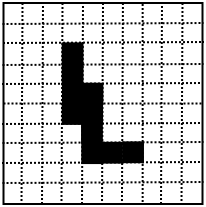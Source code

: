 <?xml version="1.0" encoding="UTF-8"?>
<dia:diagram xmlns:dia="http://www.lysator.liu.se/~alla/dia/">
  <dia:layer name="Background" visible="true" active="true">
    <dia:object type="Standard - Box" version="0" id="O0">
      <dia:attribute name="obj_pos">
        <dia:point val="10.05,5"/>
      </dia:attribute>
      <dia:attribute name="obj_bb">
        <dia:rectangle val="10,4.95;20.05,15.1"/>
      </dia:attribute>
      <dia:attribute name="elem_corner">
        <dia:point val="10.05,5"/>
      </dia:attribute>
      <dia:attribute name="elem_width">
        <dia:real val="9.95"/>
      </dia:attribute>
      <dia:attribute name="elem_height">
        <dia:real val="10.05"/>
      </dia:attribute>
      <dia:attribute name="show_background">
        <dia:boolean val="true"/>
      </dia:attribute>
    </dia:object>
    <dia:object type="Standard - Line" version="0" id="O1">
      <dia:attribute name="obj_pos">
        <dia:point val="16.021,5"/>
      </dia:attribute>
      <dia:attribute name="obj_bb">
        <dia:rectangle val="15.921,4.95;16.072,15.1"/>
      </dia:attribute>
      <dia:attribute name="conn_endpoints">
        <dia:point val="16.021,5"/>
        <dia:point val="15.972,15.05"/>
      </dia:attribute>
      <dia:attribute name="numcp">
        <dia:int val="1"/>
      </dia:attribute>
      <dia:attribute name="line_style">
        <dia:enum val="4"/>
      </dia:attribute>
    </dia:object>
    <dia:object type="Standard - Line" version="0" id="O2">
      <dia:attribute name="obj_pos">
        <dia:point val="15.025,5"/>
      </dia:attribute>
      <dia:attribute name="obj_bb">
        <dia:rectangle val="14.925,4.95;15.075,15.15"/>
      </dia:attribute>
      <dia:attribute name="conn_endpoints">
        <dia:point val="15.025,5"/>
        <dia:point val="14.975,15.1"/>
      </dia:attribute>
      <dia:attribute name="numcp">
        <dia:int val="1"/>
      </dia:attribute>
      <dia:attribute name="line_style">
        <dia:enum val="4"/>
      </dia:attribute>
      <dia:connections>
        <dia:connection handle="0" to="O0" connection="1"/>
      </dia:connections>
    </dia:object>
    <dia:object type="Standard - Line" version="0" id="O3">
      <dia:attribute name="obj_pos">
        <dia:point val="17.007,5.05"/>
      </dia:attribute>
      <dia:attribute name="obj_bb">
        <dia:rectangle val="16.957,5.0;17.057,15.1"/>
      </dia:attribute>
      <dia:attribute name="conn_endpoints">
        <dia:point val="17.007,5.05"/>
        <dia:point val="17.007,15.05"/>
      </dia:attribute>
      <dia:attribute name="numcp">
        <dia:int val="1"/>
      </dia:attribute>
      <dia:attribute name="line_style">
        <dia:enum val="4"/>
      </dia:attribute>
    </dia:object>
    <dia:object type="Standard - Line" version="0" id="O4">
      <dia:attribute name="obj_pos">
        <dia:point val="17.975,4.95"/>
      </dia:attribute>
      <dia:attribute name="obj_bb">
        <dia:rectangle val="17.875,4.9;18.026,15.05"/>
      </dia:attribute>
      <dia:attribute name="conn_endpoints">
        <dia:point val="17.975,4.95"/>
        <dia:point val="17.925,15.0"/>
      </dia:attribute>
      <dia:attribute name="numcp">
        <dia:int val="1"/>
      </dia:attribute>
      <dia:attribute name="line_style">
        <dia:enum val="4"/>
      </dia:attribute>
    </dia:object>
    <dia:object type="Standard - Line" version="0" id="O5">
      <dia:attribute name="obj_pos">
        <dia:point val="19.0,5.0"/>
      </dia:attribute>
      <dia:attribute name="obj_bb">
        <dia:rectangle val="18.9,4.95;19.05,15.101"/>
      </dia:attribute>
      <dia:attribute name="conn_endpoints">
        <dia:point val="19.0,5.0"/>
        <dia:point val="18.95,15.05"/>
      </dia:attribute>
      <dia:attribute name="numcp">
        <dia:int val="1"/>
      </dia:attribute>
      <dia:attribute name="line_style">
        <dia:enum val="4"/>
      </dia:attribute>
    </dia:object>
    <dia:object type="Standard - Line" version="0" id="O6">
      <dia:attribute name="obj_pos">
        <dia:point val="14.025,4.95"/>
      </dia:attribute>
      <dia:attribute name="obj_bb">
        <dia:rectangle val="13.925,4.9;14.075,15.05"/>
      </dia:attribute>
      <dia:attribute name="conn_endpoints">
        <dia:point val="14.025,4.95"/>
        <dia:point val="13.975,15.0"/>
      </dia:attribute>
      <dia:attribute name="numcp">
        <dia:int val="1"/>
      </dia:attribute>
      <dia:attribute name="line_style">
        <dia:enum val="4"/>
      </dia:attribute>
    </dia:object>
    <dia:object type="Standard - Line" version="0" id="O7">
      <dia:attribute name="obj_pos">
        <dia:point val="13.0,5.0"/>
      </dia:attribute>
      <dia:attribute name="obj_bb">
        <dia:rectangle val="12.9,4.95;13.05,15.101"/>
      </dia:attribute>
      <dia:attribute name="conn_endpoints">
        <dia:point val="13.0,5.0"/>
        <dia:point val="12.95,15.05"/>
      </dia:attribute>
      <dia:attribute name="numcp">
        <dia:int val="1"/>
      </dia:attribute>
      <dia:attribute name="line_style">
        <dia:enum val="4"/>
      </dia:attribute>
    </dia:object>
    <dia:object type="Standard - Line" version="0" id="O8">
      <dia:attribute name="obj_pos">
        <dia:point val="12.025,4.95"/>
      </dia:attribute>
      <dia:attribute name="obj_bb">
        <dia:rectangle val="11.925,4.9;12.075,15.05"/>
      </dia:attribute>
      <dia:attribute name="conn_endpoints">
        <dia:point val="12.025,4.95"/>
        <dia:point val="11.975,15.0"/>
      </dia:attribute>
      <dia:attribute name="numcp">
        <dia:int val="1"/>
      </dia:attribute>
      <dia:attribute name="line_style">
        <dia:enum val="4"/>
      </dia:attribute>
    </dia:object>
    <dia:object type="Standard - Line" version="0" id="O9">
      <dia:attribute name="obj_pos">
        <dia:point val="11.0,5.0"/>
      </dia:attribute>
      <dia:attribute name="obj_bb">
        <dia:rectangle val="10.9,4.95;11.05,15.101"/>
      </dia:attribute>
      <dia:attribute name="conn_endpoints">
        <dia:point val="11.0,5.0"/>
        <dia:point val="10.95,15.05"/>
      </dia:attribute>
      <dia:attribute name="numcp">
        <dia:int val="1"/>
      </dia:attribute>
      <dia:attribute name="line_style">
        <dia:enum val="4"/>
      </dia:attribute>
    </dia:object>
    <dia:object type="Standard - Line" version="0" id="O10">
      <dia:attribute name="obj_pos">
        <dia:point val="10,6.05"/>
      </dia:attribute>
      <dia:attribute name="obj_bb">
        <dia:rectangle val="9.95,5.95;20.1,6.1"/>
      </dia:attribute>
      <dia:attribute name="conn_endpoints">
        <dia:point val="10,6.05"/>
        <dia:point val="20.05,6"/>
      </dia:attribute>
      <dia:attribute name="numcp">
        <dia:int val="1"/>
      </dia:attribute>
      <dia:attribute name="line_width">
        <dia:real val="0.1"/>
      </dia:attribute>
      <dia:attribute name="line_style">
        <dia:enum val="4"/>
      </dia:attribute>
    </dia:object>
    <dia:object type="Standard - Line" version="0" id="O11">
      <dia:attribute name="obj_pos">
        <dia:point val="10.025,7.0"/>
      </dia:attribute>
      <dia:attribute name="obj_bb">
        <dia:rectangle val="9.975,6.9;20.125,7.051"/>
      </dia:attribute>
      <dia:attribute name="conn_endpoints">
        <dia:point val="10.025,7.0"/>
        <dia:point val="20.075,6.95"/>
      </dia:attribute>
      <dia:attribute name="numcp">
        <dia:int val="1"/>
      </dia:attribute>
      <dia:attribute name="line_style">
        <dia:enum val="4"/>
      </dia:attribute>
    </dia:object>
    <dia:object type="Standard - Line" version="0" id="O12">
      <dia:attribute name="obj_pos">
        <dia:point val="10.0,8.1"/>
      </dia:attribute>
      <dia:attribute name="obj_bb">
        <dia:rectangle val="9.95,8;20.101,8.15"/>
      </dia:attribute>
      <dia:attribute name="conn_endpoints">
        <dia:point val="10.0,8.1"/>
        <dia:point val="20.05,8.05"/>
      </dia:attribute>
      <dia:attribute name="numcp">
        <dia:int val="1"/>
      </dia:attribute>
      <dia:attribute name="line_style">
        <dia:enum val="4"/>
      </dia:attribute>
    </dia:object>
    <dia:object type="Standard - Line" version="0" id="O13">
      <dia:attribute name="obj_pos">
        <dia:point val="9.975,9.05"/>
      </dia:attribute>
      <dia:attribute name="obj_bb">
        <dia:rectangle val="9.925,8.95;20.076,9.101"/>
      </dia:attribute>
      <dia:attribute name="conn_endpoints">
        <dia:point val="9.975,9.05"/>
        <dia:point val="20.025,9.0"/>
      </dia:attribute>
      <dia:attribute name="numcp">
        <dia:int val="1"/>
      </dia:attribute>
      <dia:attribute name="line_style">
        <dia:enum val="4"/>
      </dia:attribute>
    </dia:object>
    <dia:object type="Standard - Line" version="0" id="O14">
      <dia:attribute name="obj_pos">
        <dia:point val="10.05,10.025"/>
      </dia:attribute>
      <dia:attribute name="obj_bb">
        <dia:rectangle val="10,9.975;20.05,10.075"/>
      </dia:attribute>
      <dia:attribute name="conn_endpoints">
        <dia:point val="10.05,10.025"/>
        <dia:point val="20,10.025"/>
      </dia:attribute>
      <dia:attribute name="numcp">
        <dia:int val="1"/>
      </dia:attribute>
      <dia:attribute name="line_style">
        <dia:enum val="4"/>
      </dia:attribute>
      <dia:connections>
        <dia:connection handle="0" to="O0" connection="3"/>
        <dia:connection handle="1" to="O0" connection="4"/>
      </dia:connections>
    </dia:object>
    <dia:object type="Standard - Line" version="0" id="O15">
      <dia:attribute name="obj_pos">
        <dia:point val="9.975,11.05"/>
      </dia:attribute>
      <dia:attribute name="obj_bb">
        <dia:rectangle val="9.925,10.95;20.076,11.101"/>
      </dia:attribute>
      <dia:attribute name="conn_endpoints">
        <dia:point val="9.975,11.05"/>
        <dia:point val="20.025,11.0"/>
      </dia:attribute>
      <dia:attribute name="numcp">
        <dia:int val="1"/>
      </dia:attribute>
      <dia:attribute name="line_style">
        <dia:enum val="4"/>
      </dia:attribute>
    </dia:object>
    <dia:object type="Standard - Line" version="0" id="O16">
      <dia:attribute name="obj_pos">
        <dia:point val="10.0,12.0"/>
      </dia:attribute>
      <dia:attribute name="obj_bb">
        <dia:rectangle val="9.95,11.9;20.101,12.05"/>
      </dia:attribute>
      <dia:attribute name="conn_endpoints">
        <dia:point val="10.0,12.0"/>
        <dia:point val="20.05,11.95"/>
      </dia:attribute>
      <dia:attribute name="numcp">
        <dia:int val="1"/>
      </dia:attribute>
      <dia:attribute name="line_style">
        <dia:enum val="4"/>
      </dia:attribute>
    </dia:object>
    <dia:object type="Standard - Line" version="0" id="O17">
      <dia:attribute name="obj_pos">
        <dia:point val="9.975,13.0"/>
      </dia:attribute>
      <dia:attribute name="obj_bb">
        <dia:rectangle val="9.925,12.9;20.076,13.05"/>
      </dia:attribute>
      <dia:attribute name="conn_endpoints">
        <dia:point val="9.975,13.0"/>
        <dia:point val="20.025,12.95"/>
      </dia:attribute>
      <dia:attribute name="numcp">
        <dia:int val="1"/>
      </dia:attribute>
      <dia:attribute name="line_style">
        <dia:enum val="4"/>
      </dia:attribute>
    </dia:object>
    <dia:object type="Standard - Line" version="0" id="O18">
      <dia:attribute name="obj_pos">
        <dia:point val="10.0,14.0"/>
      </dia:attribute>
      <dia:attribute name="obj_bb">
        <dia:rectangle val="9.95,13.9;20.101,14.05"/>
      </dia:attribute>
      <dia:attribute name="conn_endpoints">
        <dia:point val="10.0,14.0"/>
        <dia:point val="20.05,13.95"/>
      </dia:attribute>
      <dia:attribute name="numcp">
        <dia:int val="1"/>
      </dia:attribute>
      <dia:attribute name="line_style">
        <dia:enum val="4"/>
      </dia:attribute>
    </dia:object>
    <dia:object type="Standard - Box" version="0" id="O19">
      <dia:attribute name="obj_pos">
        <dia:point val="14.003,9.035"/>
      </dia:attribute>
      <dia:attribute name="obj_bb">
        <dia:rectangle val="13.953,8.985;15.043,10.075"/>
      </dia:attribute>
      <dia:attribute name="elem_corner">
        <dia:point val="14.003,9.035"/>
      </dia:attribute>
      <dia:attribute name="elem_width">
        <dia:real val="0.99"/>
      </dia:attribute>
      <dia:attribute name="elem_height">
        <dia:real val="0.99"/>
      </dia:attribute>
      <dia:attribute name="border_width">
        <dia:real val="0.1"/>
      </dia:attribute>
      <dia:attribute name="inner_color">
        <dia:color val="#000000"/>
      </dia:attribute>
      <dia:attribute name="show_background">
        <dia:boolean val="true"/>
      </dia:attribute>
    </dia:object>
    <dia:object type="Standard - Box" version="0" id="O20">
      <dia:attribute name="obj_pos">
        <dia:point val="13.009,8.095"/>
      </dia:attribute>
      <dia:attribute name="obj_bb">
        <dia:rectangle val="12.959,8.045;14.049,9.135"/>
      </dia:attribute>
      <dia:attribute name="elem_corner">
        <dia:point val="13.009,8.095"/>
      </dia:attribute>
      <dia:attribute name="elem_width">
        <dia:real val="0.99"/>
      </dia:attribute>
      <dia:attribute name="elem_height">
        <dia:real val="0.99"/>
      </dia:attribute>
      <dia:attribute name="border_width">
        <dia:real val="0.1"/>
      </dia:attribute>
      <dia:attribute name="inner_color">
        <dia:color val="#000000"/>
      </dia:attribute>
      <dia:attribute name="show_background">
        <dia:boolean val="true"/>
      </dia:attribute>
    </dia:object>
    <dia:object type="Standard - Box" version="0" id="O21">
      <dia:attribute name="obj_pos">
        <dia:point val="13.02,9.064"/>
      </dia:attribute>
      <dia:attribute name="obj_bb">
        <dia:rectangle val="12.97,9.014;14.06,10.104"/>
      </dia:attribute>
      <dia:attribute name="elem_corner">
        <dia:point val="13.02,9.064"/>
      </dia:attribute>
      <dia:attribute name="elem_width">
        <dia:real val="0.99"/>
      </dia:attribute>
      <dia:attribute name="elem_height">
        <dia:real val="0.99"/>
      </dia:attribute>
      <dia:attribute name="border_width">
        <dia:real val="0.1"/>
      </dia:attribute>
      <dia:attribute name="inner_color">
        <dia:color val="#000000"/>
      </dia:attribute>
      <dia:attribute name="show_background">
        <dia:boolean val="true"/>
      </dia:attribute>
    </dia:object>
    <dia:object type="Standard - Box" version="0" id="O22">
      <dia:attribute name="obj_pos">
        <dia:point val="13.009,10.054"/>
      </dia:attribute>
      <dia:attribute name="obj_bb">
        <dia:rectangle val="12.959,10.004;14.049,11.094"/>
      </dia:attribute>
      <dia:attribute name="elem_corner">
        <dia:point val="13.009,10.054"/>
      </dia:attribute>
      <dia:attribute name="elem_width">
        <dia:real val="0.99"/>
      </dia:attribute>
      <dia:attribute name="elem_height">
        <dia:real val="0.99"/>
      </dia:attribute>
      <dia:attribute name="border_width">
        <dia:real val="0.1"/>
      </dia:attribute>
      <dia:attribute name="inner_color">
        <dia:color val="#000000"/>
      </dia:attribute>
      <dia:attribute name="show_background">
        <dia:boolean val="true"/>
      </dia:attribute>
    </dia:object>
    <dia:object type="Standard - Box" version="0" id="O23">
      <dia:attribute name="obj_pos">
        <dia:point val="13.988,10.054"/>
      </dia:attribute>
      <dia:attribute name="obj_bb">
        <dia:rectangle val="13.938,10.004;15.028,11.094"/>
      </dia:attribute>
      <dia:attribute name="elem_corner">
        <dia:point val="13.988,10.054"/>
      </dia:attribute>
      <dia:attribute name="elem_width">
        <dia:real val="0.99"/>
      </dia:attribute>
      <dia:attribute name="elem_height">
        <dia:real val="0.99"/>
      </dia:attribute>
      <dia:attribute name="border_width">
        <dia:real val="0.1"/>
      </dia:attribute>
      <dia:attribute name="inner_color">
        <dia:color val="#000000"/>
      </dia:attribute>
      <dia:attribute name="show_background">
        <dia:boolean val="true"/>
      </dia:attribute>
    </dia:object>
    <dia:object type="Standard - Box" version="0" id="O24">
      <dia:attribute name="obj_pos">
        <dia:point val="13.977,10.979"/>
      </dia:attribute>
      <dia:attribute name="obj_bb">
        <dia:rectangle val="13.927,10.929;15.018,12.02"/>
      </dia:attribute>
      <dia:attribute name="elem_corner">
        <dia:point val="13.977,10.979"/>
      </dia:attribute>
      <dia:attribute name="elem_width">
        <dia:real val="0.99"/>
      </dia:attribute>
      <dia:attribute name="elem_height">
        <dia:real val="0.99"/>
      </dia:attribute>
      <dia:attribute name="border_width">
        <dia:real val="0.1"/>
      </dia:attribute>
      <dia:attribute name="inner_color">
        <dia:color val="#000000"/>
      </dia:attribute>
      <dia:attribute name="show_background">
        <dia:boolean val="true"/>
      </dia:attribute>
    </dia:object>
    <dia:object type="Standard - Box" version="0" id="O25">
      <dia:attribute name="obj_pos">
        <dia:point val="13.988,12.013"/>
      </dia:attribute>
      <dia:attribute name="obj_bb">
        <dia:rectangle val="13.938,11.963;15.028,13.053"/>
      </dia:attribute>
      <dia:attribute name="elem_corner">
        <dia:point val="13.988,12.013"/>
      </dia:attribute>
      <dia:attribute name="elem_width">
        <dia:real val="0.99"/>
      </dia:attribute>
      <dia:attribute name="elem_height">
        <dia:real val="0.99"/>
      </dia:attribute>
      <dia:attribute name="border_width">
        <dia:real val="0.1"/>
      </dia:attribute>
      <dia:attribute name="inner_color">
        <dia:color val="#000000"/>
      </dia:attribute>
      <dia:attribute name="show_background">
        <dia:boolean val="true"/>
      </dia:attribute>
    </dia:object>
    <dia:object type="Standard - Box" version="0" id="O26">
      <dia:attribute name="obj_pos">
        <dia:point val="14.968,11.991"/>
      </dia:attribute>
      <dia:attribute name="obj_bb">
        <dia:rectangle val="14.918,11.941;16.008,13.031"/>
      </dia:attribute>
      <dia:attribute name="elem_corner">
        <dia:point val="14.968,11.991"/>
      </dia:attribute>
      <dia:attribute name="elem_width">
        <dia:real val="0.99"/>
      </dia:attribute>
      <dia:attribute name="elem_height">
        <dia:real val="0.99"/>
      </dia:attribute>
      <dia:attribute name="border_width">
        <dia:real val="0.1"/>
      </dia:attribute>
      <dia:attribute name="inner_color">
        <dia:color val="#000000"/>
      </dia:attribute>
      <dia:attribute name="show_background">
        <dia:boolean val="true"/>
      </dia:attribute>
    </dia:object>
    <dia:object type="Standard - Box" version="0" id="O27">
      <dia:attribute name="obj_pos">
        <dia:point val="16.033,11.97"/>
      </dia:attribute>
      <dia:attribute name="obj_bb">
        <dia:rectangle val="15.983,11.919;17.073,13.01"/>
      </dia:attribute>
      <dia:attribute name="elem_corner">
        <dia:point val="16.033,11.97"/>
      </dia:attribute>
      <dia:attribute name="elem_width">
        <dia:real val="0.99"/>
      </dia:attribute>
      <dia:attribute name="elem_height">
        <dia:real val="0.99"/>
      </dia:attribute>
      <dia:attribute name="border_width">
        <dia:real val="0.1"/>
      </dia:attribute>
      <dia:attribute name="inner_color">
        <dia:color val="#000000"/>
      </dia:attribute>
      <dia:attribute name="show_background">
        <dia:boolean val="true"/>
      </dia:attribute>
    </dia:object>
    <dia:object type="Standard - Box" version="0" id="O28">
      <dia:attribute name="obj_pos">
        <dia:point val="13.009,7.019"/>
      </dia:attribute>
      <dia:attribute name="obj_bb">
        <dia:rectangle val="12.959,6.969;14.049,8.059"/>
      </dia:attribute>
      <dia:attribute name="elem_corner">
        <dia:point val="13.009,7.019"/>
      </dia:attribute>
      <dia:attribute name="elem_width">
        <dia:real val="0.99"/>
      </dia:attribute>
      <dia:attribute name="elem_height">
        <dia:real val="0.99"/>
      </dia:attribute>
      <dia:attribute name="border_width">
        <dia:real val="0.1"/>
      </dia:attribute>
      <dia:attribute name="inner_color">
        <dia:color val="#000000"/>
      </dia:attribute>
      <dia:attribute name="show_background">
        <dia:boolean val="true"/>
      </dia:attribute>
    </dia:object>
  </dia:layer>
</dia:diagram>
